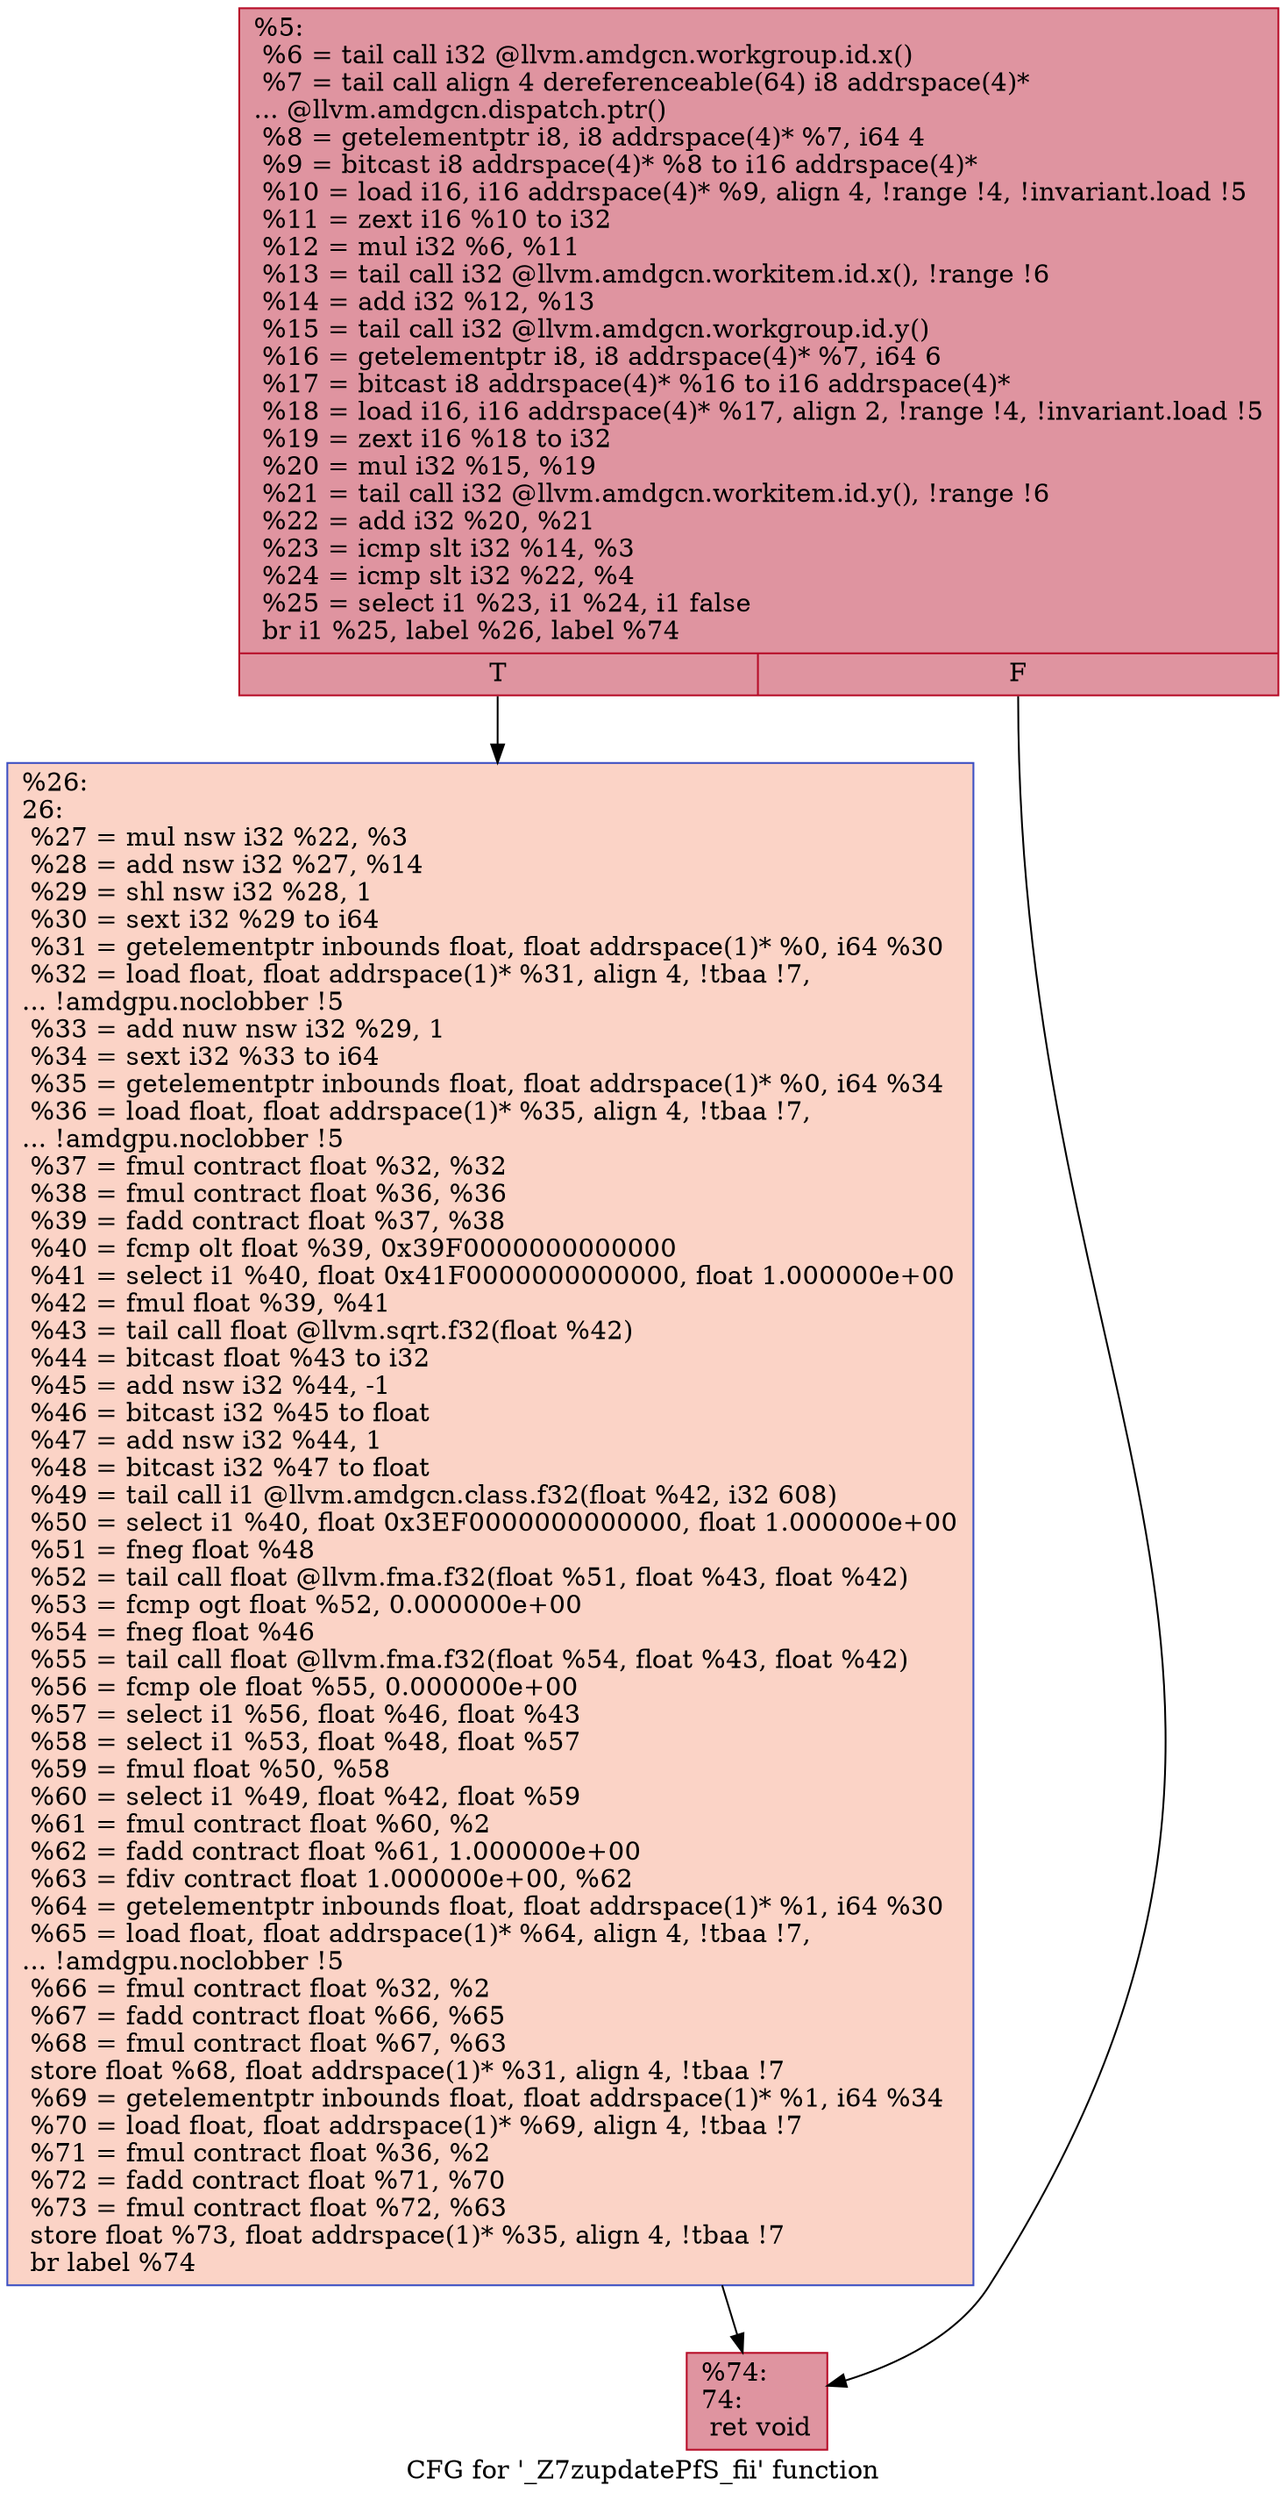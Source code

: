digraph "CFG for '_Z7zupdatePfS_fii' function" {
	label="CFG for '_Z7zupdatePfS_fii' function";

	Node0x5493d00 [shape=record,color="#b70d28ff", style=filled, fillcolor="#b70d2870",label="{%5:\l  %6 = tail call i32 @llvm.amdgcn.workgroup.id.x()\l  %7 = tail call align 4 dereferenceable(64) i8 addrspace(4)*\l... @llvm.amdgcn.dispatch.ptr()\l  %8 = getelementptr i8, i8 addrspace(4)* %7, i64 4\l  %9 = bitcast i8 addrspace(4)* %8 to i16 addrspace(4)*\l  %10 = load i16, i16 addrspace(4)* %9, align 4, !range !4, !invariant.load !5\l  %11 = zext i16 %10 to i32\l  %12 = mul i32 %6, %11\l  %13 = tail call i32 @llvm.amdgcn.workitem.id.x(), !range !6\l  %14 = add i32 %12, %13\l  %15 = tail call i32 @llvm.amdgcn.workgroup.id.y()\l  %16 = getelementptr i8, i8 addrspace(4)* %7, i64 6\l  %17 = bitcast i8 addrspace(4)* %16 to i16 addrspace(4)*\l  %18 = load i16, i16 addrspace(4)* %17, align 2, !range !4, !invariant.load !5\l  %19 = zext i16 %18 to i32\l  %20 = mul i32 %15, %19\l  %21 = tail call i32 @llvm.amdgcn.workitem.id.y(), !range !6\l  %22 = add i32 %20, %21\l  %23 = icmp slt i32 %14, %3\l  %24 = icmp slt i32 %22, %4\l  %25 = select i1 %23, i1 %24, i1 false\l  br i1 %25, label %26, label %74\l|{<s0>T|<s1>F}}"];
	Node0x5493d00:s0 -> Node0x5497770;
	Node0x5493d00:s1 -> Node0x5497800;
	Node0x5497770 [shape=record,color="#3d50c3ff", style=filled, fillcolor="#f59c7d70",label="{%26:\l26:                                               \l  %27 = mul nsw i32 %22, %3\l  %28 = add nsw i32 %27, %14\l  %29 = shl nsw i32 %28, 1\l  %30 = sext i32 %29 to i64\l  %31 = getelementptr inbounds float, float addrspace(1)* %0, i64 %30\l  %32 = load float, float addrspace(1)* %31, align 4, !tbaa !7,\l... !amdgpu.noclobber !5\l  %33 = add nuw nsw i32 %29, 1\l  %34 = sext i32 %33 to i64\l  %35 = getelementptr inbounds float, float addrspace(1)* %0, i64 %34\l  %36 = load float, float addrspace(1)* %35, align 4, !tbaa !7,\l... !amdgpu.noclobber !5\l  %37 = fmul contract float %32, %32\l  %38 = fmul contract float %36, %36\l  %39 = fadd contract float %37, %38\l  %40 = fcmp olt float %39, 0x39F0000000000000\l  %41 = select i1 %40, float 0x41F0000000000000, float 1.000000e+00\l  %42 = fmul float %39, %41\l  %43 = tail call float @llvm.sqrt.f32(float %42)\l  %44 = bitcast float %43 to i32\l  %45 = add nsw i32 %44, -1\l  %46 = bitcast i32 %45 to float\l  %47 = add nsw i32 %44, 1\l  %48 = bitcast i32 %47 to float\l  %49 = tail call i1 @llvm.amdgcn.class.f32(float %42, i32 608)\l  %50 = select i1 %40, float 0x3EF0000000000000, float 1.000000e+00\l  %51 = fneg float %48\l  %52 = tail call float @llvm.fma.f32(float %51, float %43, float %42)\l  %53 = fcmp ogt float %52, 0.000000e+00\l  %54 = fneg float %46\l  %55 = tail call float @llvm.fma.f32(float %54, float %43, float %42)\l  %56 = fcmp ole float %55, 0.000000e+00\l  %57 = select i1 %56, float %46, float %43\l  %58 = select i1 %53, float %48, float %57\l  %59 = fmul float %50, %58\l  %60 = select i1 %49, float %42, float %59\l  %61 = fmul contract float %60, %2\l  %62 = fadd contract float %61, 1.000000e+00\l  %63 = fdiv contract float 1.000000e+00, %62\l  %64 = getelementptr inbounds float, float addrspace(1)* %1, i64 %30\l  %65 = load float, float addrspace(1)* %64, align 4, !tbaa !7,\l... !amdgpu.noclobber !5\l  %66 = fmul contract float %32, %2\l  %67 = fadd contract float %66, %65\l  %68 = fmul contract float %67, %63\l  store float %68, float addrspace(1)* %31, align 4, !tbaa !7\l  %69 = getelementptr inbounds float, float addrspace(1)* %1, i64 %34\l  %70 = load float, float addrspace(1)* %69, align 4, !tbaa !7\l  %71 = fmul contract float %36, %2\l  %72 = fadd contract float %71, %70\l  %73 = fmul contract float %72, %63\l  store float %73, float addrspace(1)* %35, align 4, !tbaa !7\l  br label %74\l}"];
	Node0x5497770 -> Node0x5497800;
	Node0x5497800 [shape=record,color="#b70d28ff", style=filled, fillcolor="#b70d2870",label="{%74:\l74:                                               \l  ret void\l}"];
}
